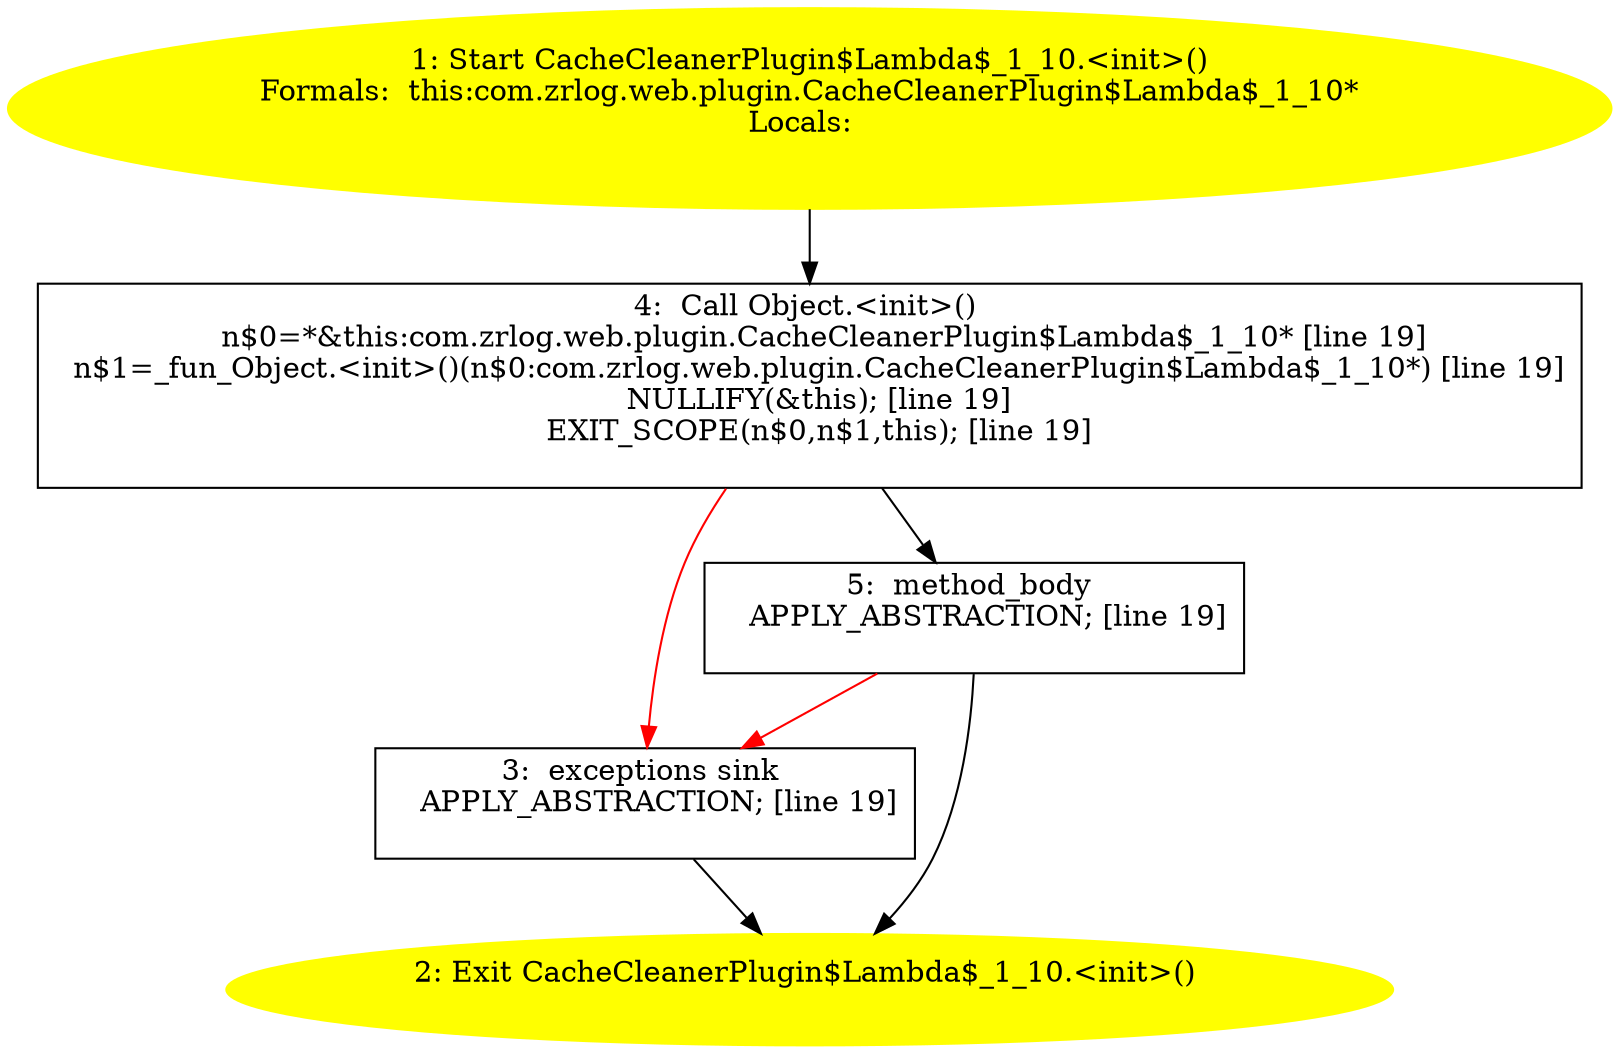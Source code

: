 /* @generated */
digraph cfg {
"com.zrlog.web.plugin.CacheCleanerPlugin$Lambda$_1_10.<init>().27573676199817d5bc35c903c69c6486_1" [label="1: Start CacheCleanerPlugin$Lambda$_1_10.<init>()\nFormals:  this:com.zrlog.web.plugin.CacheCleanerPlugin$Lambda$_1_10*\nLocals:  \n  " color=yellow style=filled]
	

	 "com.zrlog.web.plugin.CacheCleanerPlugin$Lambda$_1_10.<init>().27573676199817d5bc35c903c69c6486_1" -> "com.zrlog.web.plugin.CacheCleanerPlugin$Lambda$_1_10.<init>().27573676199817d5bc35c903c69c6486_4" ;
"com.zrlog.web.plugin.CacheCleanerPlugin$Lambda$_1_10.<init>().27573676199817d5bc35c903c69c6486_2" [label="2: Exit CacheCleanerPlugin$Lambda$_1_10.<init>() \n  " color=yellow style=filled]
	

"com.zrlog.web.plugin.CacheCleanerPlugin$Lambda$_1_10.<init>().27573676199817d5bc35c903c69c6486_3" [label="3:  exceptions sink \n   APPLY_ABSTRACTION; [line 19]\n " shape="box"]
	

	 "com.zrlog.web.plugin.CacheCleanerPlugin$Lambda$_1_10.<init>().27573676199817d5bc35c903c69c6486_3" -> "com.zrlog.web.plugin.CacheCleanerPlugin$Lambda$_1_10.<init>().27573676199817d5bc35c903c69c6486_2" ;
"com.zrlog.web.plugin.CacheCleanerPlugin$Lambda$_1_10.<init>().27573676199817d5bc35c903c69c6486_4" [label="4:  Call Object.<init>() \n   n$0=*&this:com.zrlog.web.plugin.CacheCleanerPlugin$Lambda$_1_10* [line 19]\n  n$1=_fun_Object.<init>()(n$0:com.zrlog.web.plugin.CacheCleanerPlugin$Lambda$_1_10*) [line 19]\n  NULLIFY(&this); [line 19]\n  EXIT_SCOPE(n$0,n$1,this); [line 19]\n " shape="box"]
	

	 "com.zrlog.web.plugin.CacheCleanerPlugin$Lambda$_1_10.<init>().27573676199817d5bc35c903c69c6486_4" -> "com.zrlog.web.plugin.CacheCleanerPlugin$Lambda$_1_10.<init>().27573676199817d5bc35c903c69c6486_5" ;
	 "com.zrlog.web.plugin.CacheCleanerPlugin$Lambda$_1_10.<init>().27573676199817d5bc35c903c69c6486_4" -> "com.zrlog.web.plugin.CacheCleanerPlugin$Lambda$_1_10.<init>().27573676199817d5bc35c903c69c6486_3" [color="red" ];
"com.zrlog.web.plugin.CacheCleanerPlugin$Lambda$_1_10.<init>().27573676199817d5bc35c903c69c6486_5" [label="5:  method_body \n   APPLY_ABSTRACTION; [line 19]\n " shape="box"]
	

	 "com.zrlog.web.plugin.CacheCleanerPlugin$Lambda$_1_10.<init>().27573676199817d5bc35c903c69c6486_5" -> "com.zrlog.web.plugin.CacheCleanerPlugin$Lambda$_1_10.<init>().27573676199817d5bc35c903c69c6486_2" ;
	 "com.zrlog.web.plugin.CacheCleanerPlugin$Lambda$_1_10.<init>().27573676199817d5bc35c903c69c6486_5" -> "com.zrlog.web.plugin.CacheCleanerPlugin$Lambda$_1_10.<init>().27573676199817d5bc35c903c69c6486_3" [color="red" ];
}
